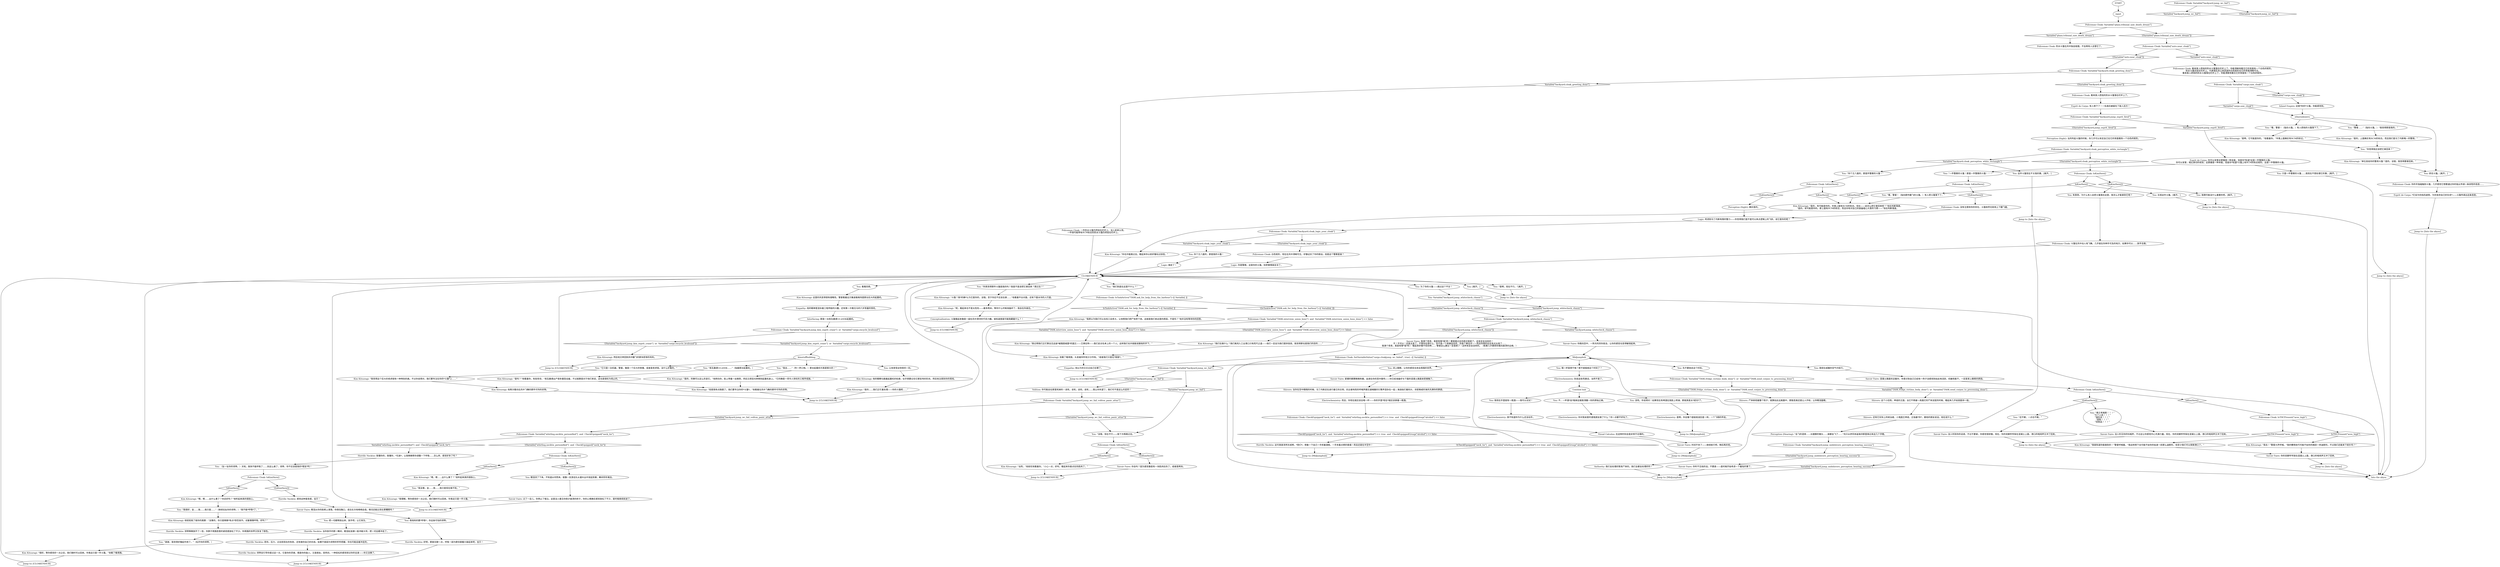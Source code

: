 # CONTAINERYARD / CLOAK JUMP
# You see a policeman-cloak -- jump to it. Get it. If you're above, to be precise! Otherwise, you can just pick it up or whatever.
# ==================================================
digraph G {
	  0 [label="START"];
	  1 [label="input"];
	  2 [label="You: “警督……”（指向斗篷。）“我觉得那是我的。”"];
	  3 [label="Policeman Cloak: Variable[\"plaza.tribunal_saw_death_dream\"]"];
	  4 [label="Variable[\"plaza.tribunal_saw_death_dream\"]", shape=diamond];
	  5 [label="!(Variable[\"plaza.tribunal_saw_death_dream\"])", shape=diamond];
	  7 [label="Shivers: 尸体俯视着整个院子，就算如此远离震中，那股恶臭还是让人作呕，让你眼泪盈眶。"];
	  8 [label="Jump to: [Into the abyss]"];
	  9 [label="Policeman Cloak: Variable[\"backyard.jump_kim_esprit_crane\"]  or  Variable[\"cargo.encyclo_kvalsund\"]"];
	  10 [label="Variable[\"backyard.jump_kim_esprit_crane\"]  or  Variable[\"cargo.encyclo_kvalsund\"]", shape=diamond];
	  11 [label="!(Variable[\"backyard.jump_kim_esprit_crane\"]  or  Variable[\"cargo.encyclo_kvalsund\"])", shape=diamond];
	  12 [label="Kim Kitsuragi: “我觉得这个巨大的老虎钳有一种特别的美。不过你说得对，我们要专注在你的*斗篷*上……”"];
	  13 [label="You: 喝一杯是想干嘛？那不就毁掉这个时刻了？"];
	  14 [label="Esprit de Corps: *它会为你挡风遮雨，为你舍弃自己的生命*——斗篷传递出这条信息。"];
	  15 [label="You: 该死。你说得对！如果现在有啤酒在我脸上喷涌，那就真是太*成功*了。"];
	  16 [label="You: “你真觉得那件斗篷是我的吗？我是不是该把它拿回来？跳过去？”"];
	  17 [label="You: 闭上眼睛，让你的感官去体会周围的世界。"];
	  18 [label="Jump to: [Midjumphub]"];
	  19 [label="Shivers: 这个小后院，坤诺的王国，当它不再被一具腐烂的尸体支配的时候，看起来几乎如田园诗一般。"];
	  20 [label="Horrific Necktie: 好吧，那就无聊一点，呼吸！因为那份甜蜜兴奋起来吧，宝贝！"];
	  21 [label="Horrific Necktie: 当你放手的那一瞬间，眼泪如浪潮一般冲破大坝，把一切全都冲走了。"];
	  22 [label="Empathy: 他的眼神里混杂着工程师般的兴趣，还有第一次看见马的六岁孩童的惊叹。"];
	  23 [label="You: 只是一件警察的斗篷……我现在不想处理它的事。[离开。]"];
	  24 [label="You: 这件斗篷现在不关我的事。[离开。]"];
	  25 [label="Savoir Faire: 没人听见你的叫喊声，不过这让你感觉内心充满力量。现在，你的双脚牢牢踩在混凝土上面，港口的喧闹声又冲了回来。"];
	  26 [label="Horrific Necktie: 领带会引导你度过这一关。它是你的灵兽，既是你的敌人，又是朋友。突然间，一种轻松的感觉掠过你的全身——你又没事了。"];
	  27 [label="Kim Kitsuragi: “我原以为我们可以去找工会老大，让他帮我们把尸体弄下来。这就是我们来这里的原因，不是吗？”他并没有等待你的回答。"];
	  28 [label="Perception (Sight): 确实是的。"];
	  29 [label="Logic: 考虑到马丁内斯有限的警力——你觉得我们是不是可以来点逻辑上的飞跃，说它是你的呢？"];
	  30 [label="Savoir Faire: 混凝土路面欢迎着你，你意识到自己已经有一阵子没感觉到如此地活跃、机敏和能干。一定是肾上腺素的原因。"];
	  31 [label="Jump to: [Midjumphub]"];
	  32 [label="You: （扯一扯你的领带。）天啦，我快不能呼吸了……别这么做了，领带，你不应该是我的*朋友*吗！"];
	  33 [label="Savoir Faire: 过了一会儿，你停止了啜泣。这里没人看见你刚才崩溃的样子，你的心情确实感觉放松了不少。是时候继续前进了。"];
	  34 [label="Kim Kitsuragi: “当然。”他担忧地看着你。“小心一点，好吗，看起来你差点拉伤肌肉了。”"];
	  35 [label="Policeman Cloak: Variable[\"TASK.interview_union_boss\"]  and  Variable[\"TASK.interview_union_boss_done\"] == false"];
	  36 [label="Variable[\"TASK.interview_union_boss\"]  and  Variable[\"TASK.interview_union_boss_done\"] == false", shape=diamond];
	  37 [label="!(Variable[\"TASK.interview_union_boss\"]  and  Variable[\"TASK.interview_union_boss_done\"] == false)", shape=diamond];
	  38 [label="Interfacing: 那是一台库瓦桑德10-20HK起重机。"];
	  39 [label="Kim Kitsuragi: “我们在做什么？我们离闯入工业港口只有咫尺之遥——他们一定会为我们提供信息。我觉得那也是我们的目的……”"];
	  40 [label="You: 你个王八蛋的，那是我的斗篷！"];
	  41 [label="Policeman Cloak: 没有注意到你的存在，斗篷依然无助地上下翻飞着。"];
	  42 [label="Policeman Cloak: IsTHCPresent(\"aces_high\")"];
	  43 [label="IsTHCPresent(\"aces_high\")", shape=diamond];
	  44 [label="!(IsTHCPresent(\"aces_high\"))", shape=diamond];
	  45 [label="You: 把一切都释放出来，放手吧，让它发生。"];
	  46 [label="Policeman Cloak: Variable[\"backyard.jump_wc_fail\"]"];
	  47 [label="Variable[\"backyard.jump_wc_fail\"]", shape=diamond];
	  48 [label="!(Variable[\"backyard.jump_wc_fail\"])", shape=diamond];
	  49 [label="Kim Kitsuragi: 他的眼睛勾画着起重机的轮廓，似乎想要记住它那宏伟的形状。然后他注意到你的视线。"];
	  50 [label="Savoir Faire: 没人听到你的话语，不过不要紧。你感觉很骄傲。现在，你的双脚牢牢踩在混凝土上面，港口的喧闹声又冲了回来。"];
	  51 [label="Kim Kitsuragi: “呃，看起来也不是太危险——最多两米。等你什么时候准备好了，我会在你身后。”"];
	  52 [label="You: 我猜可能没什么重要的吧。[离开。]"];
	  53 [label="You: “是啊，现在不行。”[离开。]"];
	  54 [label="Policeman Cloak: Variable[\"backyard.jump_whitecheck_chasm\"]"];
	  55 [label="Variable[\"backyard.jump_whitecheck_chasm\"]", shape=diamond];
	  56 [label="!(Variable[\"backyard.jump_whitecheck_chasm\"])", shape=diamond];
	  57 [label="Policeman Cloak: Variable[\"TASK.fridge_victims_body_done\"]  or  Variable[\"TASK.send_corpse_to_processing_done\"]"];
	  58 [label="Variable[\"TASK.fridge_victims_body_done\"]  or  Variable[\"TASK.send_corpse_to_processing_done\"]", shape=diamond];
	  59 [label="!(Variable[\"TASK.fridge_victims_body_done\"]  or  Variable[\"TASK.send_corpse_to_processing_done\"])", shape=diamond];
	  60 [label="You: “弗兰考格斯！！！”\n“为了人民！！！”\n“瑞瓦肖！！！”\n“扭矩！！！”\n“回收品！！！”"];
	  61 [label="Kim Kitsuragi: “单位发给你的警用斗篷？是的，没错，我觉得要拿回来。”"];
	  62 [label="Jump to: [Into the abyss]"];
	  63 [label="Horrific Necktie: 悲伤，压力，过去和现在的失败，还有做你自己的负担。如果不是因为领带的牢牢把握，你也可能会被冲走的。"];
	  64 [label="Jump to: [CLOAKENHUB]"];
	  65 [label="Horrific Necktie: 这可真是浑然天成啊，*哥们*。想象一下自己一手抓着酒瓶，一手夹着点燃的香烟！而且还是在半空中！"];
	  66 [label="Policeman Cloak: SetVariableValue(\"cargo.cloakjump_wc_failed\", true) --[[ Variable[ ]]"];
	  67 [label="Jump to: [CLOAKENHUB]"];
	  68 [label="Shivers: 当你在空中翱翔的时候，马丁内斯还在进行着它的日常。抗议者响亮的呼喊声跟交通堵塞的引擎声混杂在一起；海浪拍打着码头，浓密微咸的海风充满你的肺部。"];
	  69 [label="Kim Kitsuragi: “喂，喂……出什么事了？”他听起来真的很担心。"];
	  70 [label="Policeman Cloak: IsKimHere()"];
	  71 [label="IsKimHere()", shape=diamond];
	  72 [label="!(IsKimHere())", shape=diamond];
	  73 [label="Horrific Necktie: 感觉这种窒息感，宝贝！"];
	  74 [label="kimstuffhubbing"];
	  75 [label="Jump to: [Midjumphub]"];
	  76 [label="Kim Kitsuragi: 他再次看向在风中飞舞的那件可怜的衣物。"];
	  77 [label="Kim Kitsuragi: “是的……我们正忙着处理——你的斗篷呢……”"];
	  78 [label="Kim Kitsuragi: “很好。等你感觉好一点之后，我们随时可以回来。毕竟这只是一件斗篷。”他看了看周围。"];
	  79 [label="Jump to: [CLOAKENHUB]"];
	  80 [label="You: “一件警察的斗篷！那是一件警察的斗篷！！！”"];
	  81 [label="You: 看看四周。"];
	  82 [label="Kim Kitsuragi: “我去！”警督大声呼喊。“我的攀爬技巧可能不如你的跳跃一样迪斯科，不过我们还能来下前扑吗？”"];
	  83 [label="Policeman Cloak: 白色矩形，现在在风中清晰可见，好像证实了你的假设。但是这个警察是谁？"];
	  84 [label="Kim Kitsuragi: “斗篷？我*的确*认为它是你的，没错。至于你应不应该去拿……”他看着平台对面，还有下面冰冷的人行道。"];
	  85 [label="You: “看，警督！（指向斗篷。）有人把他的斗篷落下了。”"];
	  86 [label="Electrochemistry: 别说这些荒唐话，当然不是了。"];
	  87 [label="Jump to: [Into the abyss]"];
	  88 [label="Kim Kitsuragi: 他看了看周围，头发被风吹地沙沙作响。“或者我们只是在*探索*。”"];
	  89 [label="Into the abyss"];
	  90 [label="Kim Kitsuragi: “你也许能跳过去。看起来你以前好像玩过田径。”"];
	  91 [label="You: 先不要放走这个时刻。"];
	  92 [label="Policeman Cloak: Variable[\"backyard.jump_midshivers_perception_hearing_success\"]"];
	  93 [label="Variable[\"backyard.jump_midshivers_perception_hearing_success\"]", shape=diamond];
	  94 [label="!(Variable[\"backyard.jump_midshivers_perception_hearing_success\"])", shape=diamond];
	  95 [label="You: “还不赖，一点也不赖。”"];
	  96 [label="Horrific Necktie: 我懂你的，我懂你，*兄弟*。让我稍微帮你调整一下呼吸……怎么样，感觉好多了吗？"];
	  97 [label="You: “我很好，金……我……我只是……”（继续拉扯你的领带。）“我不能*呼吸*了。”"];
	  98 [label="Policeman Cloak: 你的手指碰触到斗篷，几乎感觉它想要通过你的指尖传递一条安慰的信息……"];
	  99 [label="Jump to: [Midjumphub]"];
	  100 [label="Policeman Cloak: 看来某人把他的防水斗篷落在栏杆上了。"];
	  101 [label="Logic: 你是警察。这是你的斗篷。别把事情搞复杂了。"];
	  102 [label="Jump to: [CLOAKENHUB]"];
	  103 [label="Savoir Faire: 你会吗？因为感觉像是有一块肌肉拉伤了。或者是两块。"];
	  104 [label="You: 有意思。为什么有人会把斗篷落在这里，我怎么才能拿到它呢？"];
	  105 [label="Policeman Cloak: CheckEquipped(\"neck_tie\")  and  Variable[\"whirling.necktie_personified\"] == true  and  CheckEquippedGroup(\"alcohol\") == false"];
	  106 [label="CheckEquipped(\"neck_tie\")  and  Variable[\"whirling.necktie_personified\"] == true  and  CheckEquippedGroup(\"alcohol\") == false", shape=diamond];
	  107 [label="!(CheckEquipped(\"neck_tie\")  and  Variable[\"whirling.necktie_personified\"] == true  and  CheckEquippedGroup(\"alcohol\") == false)", shape=diamond];
	  108 [label="Midjumphub"];
	  109 [label="Shivers: 还有它实际上的统治者，小鬼国王坤诺，正指着*你*，跟他的朋友说话。他在说什么？"];
	  110 [label="You: 继续在咸腥的空气中航行。"];
	  111 [label="You: “库瓦桑德10-20HK……”（指着那台起重机。）"];
	  112 [label="You: “它只是一台机器，警督。像是一个巨大的铁锤，或者是老虎钳。没什么好看的。”"];
	  113 [label="Kim Kitsuragi: “是的，的确可以这么形容它。”他转向你，脸上带着一丝微笑，然后又把目光转移到起重机身上。“它的确是一项令人惊叹的工程学成就。”"];
	  114 [label="Electrochemistry: 真不知道你为什么还没动手。"];
	  115 [label="Policeman Cloak: Variable[\"backyard.jump_wc_fail\"]"];
	  116 [label="Variable[\"backyard.jump_wc_fail\"]", shape=diamond];
	  117 [label="!(Variable[\"backyard.jump_wc_fail\"])", shape=diamond];
	  118 [label="Policeman Cloak: 防水斗篷在风中独自摇摆。不会再有人去管它了。"];
	  119 [label="Esprit de Corps: 有人倒下了！一名骑兵被留在了敌人后方！"];
	  120 [label="Perception (Sight): 当风吹起斗篷的时候，你几乎可以肯定自己在它的背面看到一个白色的矩形。"];
	  121 [label="Policeman Cloak: IsKimHere()"];
	  122 [label="IsKimHere()", shape=diamond];
	  123 [label="!(IsKimHere())", shape=diamond];
	  124 [label="Policeman Cloak: IsKimHere()"];
	  125 [label="IsKimHere()", shape=diamond];
	  126 [label="!(IsKimHere())", shape=diamond];
	  127 [label="Kim Kitsuragi: “是吗？”他看着你，有些惊讶。“库瓦桑德出产很多重型设备，不过就算是对于他们来说，这也是很叹为观止的。”"];
	  128 [label="Esprit de Corps: 你可以发誓这更像是一种本能，但是你*知道*这是一件警察的斗篷。\n你可以发誓，相比真切的视觉，这更像是一种本能，但是你*知道*斗篷上有RCM的标志矩形。这是一件警察的斗篷。"];
	  129 [label="Jump to: [Into the abyss]"];
	  130 [label="Logic: 搞定了！"];
	  131 [label="Savoir Faire: 紧绷的脚踝微微刺痛，血液在你的耳中轰鸣——你已经准备好与下面的混凝土路面亲密接触了。"];
	  132 [label="Authority: 我们会处理好那具尸体的。我们全都会处理好的！"];
	  133 [label="Policeman Cloak: Variable[\"whirling.necktie_personified\"]  and  CheckEquipped(\"neck_tie\")"];
	  134 [label="Variable[\"whirling.necktie_personified\"]  and  CheckEquipped(\"neck_tie\")", shape=diamond];
	  135 [label="!(Variable[\"whirling.necktie_personified\"]  and  CheckEquipped(\"neck_tie\"))", shape=diamond];
	  136 [label="Savoir Faire: 眼泪从你的脸颊上滑落。你捂住胸口，语无伦次地喃喃自语。情况还能比现在更糟糕吗？"];
	  137 [label="Electrochemistry: 而且，你现在就应该去喝一杯——你的手里*现在*就应该拿着一瓶酒。"];
	  138 [label="You: 不，一杯酒*会*毁掉这极致清醒一刻的原始之美。"];
	  139 [label="Kim Kitsuragi: “我理解。等你感觉好一点之后，我们随时可以回来。毕竟这只是一件斗篷。”"];
	  140 [label="Horrific Necktie: 领带稍微放开了一些，你脖子周围恶意的紧扼感放松了不少。你周围的世界又恢复了颜色。"];
	  141 [label="Policeman Cloak: Variable[\"backyard.jump_esprit_fired\"]"];
	  142 [label="Variable[\"backyard.jump_esprit_fired\"]", shape=diamond];
	  143 [label="!(Variable[\"backyard.jump_esprit_fired\"])", shape=diamond];
	  144 [label="Jump to: [Into the abyss]"];
	  145 [label="Volition: 你可能会在那里死掉的！该死，该死，该死，该死……我让你失望了。我们可不是这么约定的！"];
	  146 [label="Policeman Cloak: IsKimHere()"];
	  147 [label="IsKimHere()", shape=diamond];
	  148 [label="!(IsKimHere())", shape=diamond];
	  149 [label="You: 抓住斗篷。[离开。]"];
	  150 [label="Empathy: 他以为你又忘记自己在哪了。"];
	  151 [label="Kim Kitsuragi: 然后他又转回到风中翻飞的那块悲惨的布料。"];
	  152 [label="Untitled hub"];
	  153 [label="Policeman Cloak: Variable[\"auto.near_cloak\"]"];
	  154 [label="Variable[\"auto.near_cloak\"]", shape=diamond];
	  155 [label="!(Variable[\"auto.near_cloak\"])", shape=diamond];
	  156 [label="Policeman Cloak: Variable[\"backyard.jump_wc_fail_voliton_panic_attac\"]"];
	  157 [label="Variable[\"backyard.jump_wc_fail_voliton_panic_attac\"]", shape=diamond];
	  158 [label="!(Variable[\"backyard.jump_wc_fail_voliton_panic_attac\"])", shape=diamond];
	  159 [label="You: 眼泪流了下来。不知道从何而来。就像一支游击队从灌木丛中发起突袭，瞬间将你淹没。"];
	  160 [label="You: “谢谢，我觉得好像起作用了。”（松开你的领带。）"];
	  161 [label="You: “我去……”（吹一声口哨。）那台起重机可真是够大的！”"];
	  162 [label="Jump to: [CLOAKENHUB]"];
	  163 [label="Kim Kitsuragi: “我就知道你能做到的！”警督呼喊着。“我这样爬下去可能不如你的纵身一跃那么迪斯科，但至少我们可以探索港口了。”"];
	  164 [label="Policeman Cloak: Variable[\"backyard.cloak_perception_white_rectangle\"]"];
	  165 [label="Variable[\"backyard.cloak_perception_white_rectangle\"]", shape=diamond];
	  166 [label="!(Variable[\"backyard.cloak_perception_white_rectangle\"])", shape=diamond];
	  167 [label="You: “看，警督！（指向那件翻飞的斗篷。）有人把斗篷落下了。”"];
	  168 [label="CLOAKENHUB"];
	  169 [label="Policeman Cloak: IsKimHere()"];
	  170 [label="IsKimHere()", shape=diamond];
	  171 [label="!(IsKimHere())", shape=diamond];
	  172 [label="Policeman Cloak: Variable[\"backyard.cloak_logic_your_cloak\"]"];
	  173 [label="Variable[\"backyard.cloak_logic_your_cloak\"]", shape=diamond];
	  174 [label="!(Variable[\"backyard.cloak_logic_your_cloak\"])", shape=diamond];
	  175 [label="You: “我们到底在这里干什么？”"];
	  176 [label="Savoir Faire: 我滴个乖乖，真是有够*高*的！要是跳过去你绝对是疯了。这肯定会没命的！\n不！不可以！还是太高了。不管你在想什么，你不是一个体操运动员，你是个拳击手——而且你爬的实在有点太高了……\n我滴个乖乖，真是有够*高*的！‘看起来好像不危险啊……’警督这么建议一定是疯了！这样肯定会没命的。（眩晕几乎要把你推向崩溃的边缘。）"];
	  177 [label="Kim Kitsuragi: “喂，喂……出什么事了？你还好吗？”他听起来真的很担心。"];
	  178 [label="Jump to: [Into the abyss]"];
	  179 [label="You: “我没事，金……我……我只是现在做不到。”"];
	  180 [label="Policeman Cloak: IsTaskActive(\"TASK.ask_for_help_from_the_harbour\")--[[ Variable[ ]]"];
	  181 [label="IsTaskActive(\"TASK.ask_for_help_from_the_harbour\")--[[ Variable[ ]]", shape=diamond];
	  182 [label="!(IsTaskActive(\"TASK.ask_for_help_from_the_harbour\")--[[ Variable[ ]])", shape=diamond];
	  183 [label="You: “你个王八蛋的，那是件警察的斗篷！”"];
	  184 [label="Policeman Cloak: IsKimHere()"];
	  185 [label="IsKimHere()", shape=diamond];
	  186 [label="!(IsKimHere())", shape=diamond];
	  187 [label="You: 我他妈的要*呼吸*，你这条可怕的领带。"];
	  188 [label="Kim Kitsuragi: 这里的风变得很有侵略性。警督看着远方集装箱堆场里那台巨大的起重机。"];
	  189 [label="Kim Kitsuragi: “是啊，它可能是你的。”他看着你。“毕竟上面确实有RCM的标记。”"];
	  190 [label="You: “你觉得我应该把它拿回来？”"];
	  191 [label="Savoir Faire: 时间不多了——继续航行吧，稍后再庆祝。"];
	  192 [label="Kim Kitsuragi: “但是我有点跑题了。我们要专注你的*斗篷*。”他看着在风中飞舞的那件可怜的衣物。"];
	  193 [label="You: 为了你的斗篷——跳过这个平台！"];
	  194 [label="You: Variable[\"backyard.jump_whitecheck_chasm\"]"];
	  195 [label="Variable[\"backyard.jump_whitecheck_chasm\"]", shape=diamond];
	  196 [label="!(Variable[\"backyard.jump_whitecheck_chasm\"])", shape=diamond];
	  197 [label="Savoir Faire: 你听不见他的话。不要紧——是时候开始考虑一下着陆的事了。"];
	  198 [label="Kim Kitsuragi: “我记得我们正打算去见这座*被围困城堡*的国王——艾弗拉特——我们走访名单上的一个人。这样我们也许就能说服他的手下。”"];
	  199 [label="You: 让他享受这惊奇的一刻。"];
	  200 [label="Jump to: [Into the abyss]"];
	  201 [label="You: 我现在手里就有一瓶酒——我可以试试！"];
	  202 [label="Savoir Faire: 你的双脚牢牢踩在混凝土上面，港口的喧闹声又冲了回来。"];
	  203 [label="Inland Empire: 这是*你的*斗篷。你能感觉到。"];
	  204 [label="Policeman Cloak: Variable[\"cargo.saw_cloak\"]"];
	  205 [label="Variable[\"cargo.saw_cloak\"]", shape=diamond];
	  206 [label="!(Variable[\"cargo.saw_cloak\"])", shape=diamond];
	  207 [label="Kim Kitsuragi: “是的。上面确实有RCM的标志。而且我们是马丁内斯唯一的警探。”"];
	  208 [label="Policeman Cloak: IsKimHere()"];
	  209 [label="IsKimHere()", shape=diamond];
	  210 [label="!(IsKimHere())", shape=diamond];
	  211 [label="You: 无视这件斗篷。[离开。]"];
	  212 [label="Savoir Faire: 你跳向空中，一阵冷风将你吞没，让你的感官也变得敏锐起来。"];
	  213 [label="Perception (Hearing): “会飞的混球……长翅膀的猪头……屎都会飞了……”风只从伊苏林迪海洋那里捎过来这几个字眼。"];
	  214 [label="Conceptualization: 斗篷看起来像是一袋在风中漂浮的巧克力糖。谁知道里面可能隐藏着什么？！"];
	  215 [label="You: “没错，现在不行——我下次再跳过去。”"];
	  216 [label="Policeman Cloak: 看来某人把他的防水斗篷落在栏杆上了。你能清晰地看见它的背面有一个白色的矩形。\n防水斗篷还挂在栏杆上。代表瑞瓦肖公民武装的白色矩形在它的背面清晰可见。\n看来某人把他的防水斗篷落在栏杆上了。你能清晰地看见它的背面有一个白色的矩形。"];
	  217 [label="othersideintro"];
	  218 [label="Policeman Cloak: 一件防水斗篷仍然挂在栏杆上。没人前来认领。\n一件很可能带有RCM标志的防水斗篷仍然挂在栏杆上。"];
	  219 [label="Visual Calculus: 在这种时刻会是非常不合理的。"];
	  220 [label="Kim Kitsuragi: “是的，有可能是你的。毕竟上面有RCM的标志。现在——该怎么把它拿回来呢？”他在判断落差。\n“是的，有可能是你的。那上面有RCM的标志，而且你有对自己的装备粗心大意的习惯——”他在判断落差。"];
	  221 [label="You: [离开。]"];
	  222 [label="Kim Kitsuragi: 他轻轻摇了摇你的肩膀：“没事的，你只是稍微*有点*惊恐发作。试着慢慢呼吸，好吗？”"];
	  223 [label="Jump to: [CLOAKENHUB]"];
	  224 [label="Jump to: [CLOAKENHUB]"];
	  225 [label="Jump to: [CLOAKENHUB]"];
	  226 [label="Policeman Cloak: Variable[\"backyard.cloak_greeting_done\"]"];
	  227 [label="Variable[\"backyard.cloak_greeting_done\"]", shape=diamond];
	  228 [label="!(Variable[\"backyard.cloak_greeting_done\"])", shape=diamond];
	  229 [label="Electrochemistry: 是啊。你会像个超级摇滚巨星一样。一个飞翔的传说。"];
	  230 [label="Electrochemistry: 你对我亲爱的酒鬼朋友做了什么？你一点都不好玩了。"];
	  231 [label="Policeman Cloak: 斗篷在风中动人地飞舞。几乎就在你伸手可及的地方，如果你可以……放手去做。"];
	  0 -> 1
	  1 -> 3
	  2 -> 207
	  3 -> 4
	  3 -> 5
	  4 -> 118
	  5 -> 153
	  7 -> 132
	  8 -> 89
	  9 -> 10
	  9 -> 11
	  10 -> 74
	  11 -> 151
	  12 -> 76
	  13 -> 86
	  14 -> 87
	  15 -> 229
	  16 -> 84
	  17 -> 131
	  18 -> 108
	  19 -> 109
	  20 -> 223
	  21 -> 63
	  22 -> 38
	  23 -> 178
	  24 -> 62
	  25 -> 8
	  26 -> 223
	  27 -> 88
	  28 -> 29
	  29 -> 172
	  30 -> 124
	  31 -> 108
	  32 -> 70
	  33 -> 67
	  34 -> 64
	  35 -> 36
	  35 -> 37
	  36 -> 198
	  37 -> 39
	  38 -> 9
	  39 -> 88
	  40 -> 130
	  41 -> 29
	  42 -> 43
	  42 -> 44
	  43 -> 82
	  44 -> 163
	  45 -> 21
	  46 -> 48
	  46 -> 47
	  47 -> 215
	  48 -> 145
	  49 -> 77
	  50 -> 8
	  51 -> 214
	  52 -> 129
	  53 -> 144
	  54 -> 56
	  54 -> 55
	  55 -> 212
	  56 -> 176
	  57 -> 58
	  57 -> 59
	  58 -> 19
	  59 -> 7
	  60 -> 25
	  61 -> 149
	  62 -> 89
	  63 -> 26
	  64 -> 168
	  65 -> 18
	  66 -> 46
	  67 -> 168
	  68 -> 137
	  69 -> 179
	  70 -> 72
	  70 -> 71
	  71 -> 177
	  72 -> 73
	  73 -> 136
	  74 -> 112
	  74 -> 161
	  74 -> 199
	  74 -> 111
	  75 -> 108
	  76 -> 162
	  77 -> 162
	  78 -> 79
	  79 -> 168
	  80 -> 169
	  81 -> 188
	  82 -> 202
	  83 -> 101
	  84 -> 51
	  85 -> 189
	  86 -> 152
	  87 -> 89
	  88 -> 150
	  90 -> 168
	  91 -> 57
	  92 -> 93
	  92 -> 94
	  93 -> 31
	  94 -> 197
	  95 -> 50
	  96 -> 32
	  97 -> 222
	  98 -> 14
	  99 -> 108
	  100 -> 119
	  101 -> 168
	  102 -> 168
	  103 -> 64
	  104 -> 231
	  105 -> 106
	  105 -> 107
	  106 -> 65
	  107 -> 18
	  108 -> 17
	  108 -> 91
	  108 -> 13
	  108 -> 110
	  109 -> 213
	  110 -> 30
	  111 -> 127
	  112 -> 12
	  113 -> 192
	  114 -> 219
	  115 -> 116
	  115 -> 117
	  119 -> 141
	  120 -> 164
	  121 -> 122
	  121 -> 123
	  122 -> 220
	  123 -> 28
	  124 -> 125
	  124 -> 126
	  125 -> 42
	  126 -> 60
	  126 -> 95
	  127 -> 192
	  128 -> 80
	  128 -> 23
	  129 -> 89
	  130 -> 168
	  131 -> 68
	  132 -> 31
	  133 -> 134
	  133 -> 135
	  134 -> 96
	  135 -> 184
	  136 -> 187
	  136 -> 45
	  137 -> 105
	  138 -> 230
	  139 -> 67
	  140 -> 160
	  141 -> 142
	  141 -> 143
	  142 -> 128
	  143 -> 120
	  144 -> 89
	  145 -> 156
	  146 -> 147
	  146 -> 148
	  147 -> 34
	  148 -> 103
	  149 -> 98
	  150 -> 224
	  151 -> 102
	  152 -> 201
	  152 -> 138
	  152 -> 15
	  153 -> 154
	  153 -> 155
	  154 -> 216
	  155 -> 226
	  156 -> 157
	  156 -> 158
	  157 -> 133
	  158 -> 215
	  159 -> 33
	  160 -> 78
	  161 -> 113
	  162 -> 168
	  163 -> 202
	  164 -> 165
	  164 -> 166
	  165 -> 24
	  165 -> 183
	  166 -> 208
	  167 -> 220
	  168 -> 193
	  168 -> 175
	  168 -> 16
	  168 -> 81
	  168 -> 53
	  168 -> 221
	  169 -> 170
	  169 -> 171
	  170 -> 220
	  171 -> 41
	  172 -> 173
	  172 -> 174
	  173 -> 40
	  174 -> 83
	  175 -> 180
	  176 -> 66
	  177 -> 97
	  178 -> 89
	  179 -> 139
	  180 -> 181
	  180 -> 182
	  181 -> 27
	  182 -> 35
	  183 -> 121
	  184 -> 185
	  184 -> 186
	  185 -> 69
	  186 -> 159
	  187 -> 20
	  188 -> 22
	  189 -> 190
	  190 -> 61
	  191 -> 99
	  192 -> 162
	  193 -> 194
	  194 -> 195
	  194 -> 196
	  195 -> 54
	  196 -> 54
	  197 -> 31
	  198 -> 88
	  199 -> 49
	  200 -> 89
	  201 -> 114
	  202 -> 200
	  203 -> 217
	  204 -> 205
	  204 -> 206
	  205 -> 217
	  206 -> 203
	  207 -> 190
	  208 -> 209
	  208 -> 210
	  209 -> 211
	  209 -> 167
	  210 -> 104
	  210 -> 52
	  211 -> 129
	  212 -> 108
	  213 -> 92
	  214 -> 225
	  215 -> 146
	  216 -> 204
	  217 -> 2
	  217 -> 85
	  217 -> 149
	  218 -> 168
	  219 -> 191
	  220 -> 90
	  221 -> 144
	  222 -> 140
	  223 -> 168
	  224 -> 168
	  225 -> 168
	  226 -> 227
	  226 -> 228
	  227 -> 218
	  228 -> 100
	  229 -> 75
	  230 -> 75
	  231 -> 168
}


